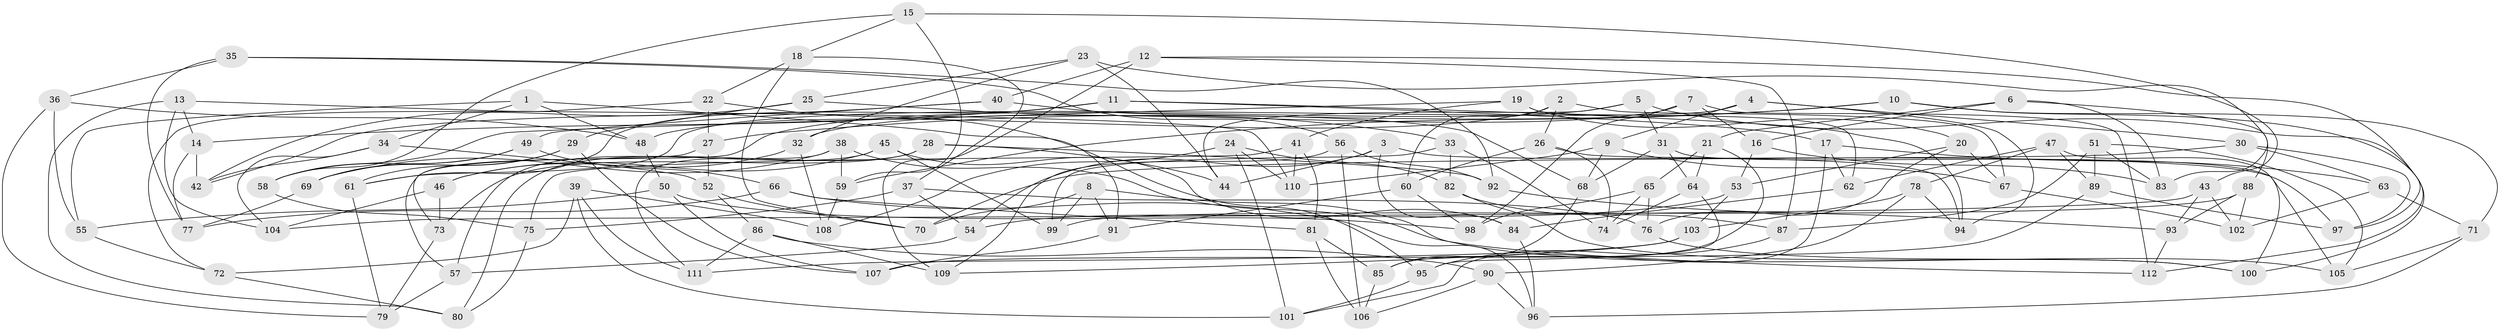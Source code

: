 // coarse degree distribution, {6: 0.1590909090909091, 8: 0.1590909090909091, 4: 0.3181818181818182, 7: 0.045454545454545456, 10: 0.045454545454545456, 9: 0.13636363636363635, 15: 0.022727272727272728, 5: 0.045454545454545456, 11: 0.022727272727272728, 3: 0.045454545454545456}
// Generated by graph-tools (version 1.1) at 2025/20/03/04/25 18:20:40]
// undirected, 112 vertices, 224 edges
graph export_dot {
graph [start="1"]
  node [color=gray90,style=filled];
  1;
  2;
  3;
  4;
  5;
  6;
  7;
  8;
  9;
  10;
  11;
  12;
  13;
  14;
  15;
  16;
  17;
  18;
  19;
  20;
  21;
  22;
  23;
  24;
  25;
  26;
  27;
  28;
  29;
  30;
  31;
  32;
  33;
  34;
  35;
  36;
  37;
  38;
  39;
  40;
  41;
  42;
  43;
  44;
  45;
  46;
  47;
  48;
  49;
  50;
  51;
  52;
  53;
  54;
  55;
  56;
  57;
  58;
  59;
  60;
  61;
  62;
  63;
  64;
  65;
  66;
  67;
  68;
  69;
  70;
  71;
  72;
  73;
  74;
  75;
  76;
  77;
  78;
  79;
  80;
  81;
  82;
  83;
  84;
  85;
  86;
  87;
  88;
  89;
  90;
  91;
  92;
  93;
  94;
  95;
  96;
  97;
  98;
  99;
  100;
  101;
  102;
  103;
  104;
  105;
  106;
  107;
  108;
  109;
  110;
  111;
  112;
  1 -- 91;
  1 -- 34;
  1 -- 48;
  1 -- 55;
  2 -- 26;
  2 -- 67;
  2 -- 48;
  2 -- 60;
  3 -- 44;
  3 -- 54;
  3 -- 84;
  3 -- 97;
  4 -- 30;
  4 -- 9;
  4 -- 61;
  4 -- 94;
  5 -- 100;
  5 -- 31;
  5 -- 44;
  5 -- 57;
  6 -- 83;
  6 -- 16;
  6 -- 21;
  6 -- 88;
  7 -- 112;
  7 -- 16;
  7 -- 98;
  7 -- 32;
  8 -- 99;
  8 -- 105;
  8 -- 91;
  8 -- 70;
  9 -- 67;
  9 -- 68;
  9 -- 110;
  10 -- 59;
  10 -- 112;
  10 -- 27;
  10 -- 71;
  11 -- 61;
  11 -- 17;
  11 -- 94;
  11 -- 14;
  12 -- 87;
  12 -- 109;
  12 -- 40;
  12 -- 97;
  13 -- 104;
  13 -- 80;
  13 -- 110;
  13 -- 14;
  14 -- 77;
  14 -- 42;
  15 -- 18;
  15 -- 58;
  15 -- 43;
  15 -- 59;
  16 -- 83;
  16 -- 53;
  17 -- 101;
  17 -- 62;
  17 -- 63;
  18 -- 70;
  18 -- 37;
  18 -- 22;
  19 -- 62;
  19 -- 58;
  19 -- 41;
  19 -- 20;
  20 -- 67;
  20 -- 53;
  20 -- 76;
  21 -- 85;
  21 -- 64;
  21 -- 65;
  22 -- 27;
  22 -- 72;
  22 -- 95;
  23 -- 44;
  23 -- 83;
  23 -- 32;
  23 -- 25;
  24 -- 101;
  24 -- 108;
  24 -- 82;
  24 -- 110;
  25 -- 42;
  25 -- 33;
  25 -- 29;
  26 -- 74;
  26 -- 60;
  26 -- 94;
  27 -- 52;
  27 -- 73;
  28 -- 73;
  28 -- 92;
  28 -- 80;
  28 -- 44;
  29 -- 69;
  29 -- 61;
  29 -- 107;
  30 -- 70;
  30 -- 63;
  30 -- 97;
  31 -- 64;
  31 -- 105;
  31 -- 68;
  32 -- 46;
  32 -- 108;
  33 -- 74;
  33 -- 82;
  33 -- 99;
  34 -- 42;
  34 -- 104;
  34 -- 52;
  35 -- 92;
  35 -- 77;
  35 -- 56;
  35 -- 36;
  36 -- 55;
  36 -- 79;
  36 -- 48;
  37 -- 54;
  37 -- 76;
  37 -- 75;
  38 -- 112;
  38 -- 111;
  38 -- 59;
  38 -- 69;
  39 -- 111;
  39 -- 72;
  39 -- 108;
  39 -- 101;
  40 -- 68;
  40 -- 42;
  40 -- 49;
  41 -- 81;
  41 -- 110;
  41 -- 75;
  43 -- 93;
  43 -- 104;
  43 -- 102;
  45 -- 99;
  45 -- 84;
  45 -- 57;
  45 -- 46;
  46 -- 73;
  46 -- 104;
  47 -- 89;
  47 -- 100;
  47 -- 78;
  47 -- 62;
  48 -- 50;
  49 -- 58;
  49 -- 66;
  49 -- 69;
  50 -- 107;
  50 -- 55;
  50 -- 98;
  51 -- 105;
  51 -- 89;
  51 -- 87;
  51 -- 83;
  52 -- 86;
  52 -- 70;
  53 -- 103;
  53 -- 54;
  54 -- 57;
  55 -- 72;
  56 -- 109;
  56 -- 106;
  56 -- 92;
  57 -- 79;
  58 -- 75;
  59 -- 108;
  60 -- 91;
  60 -- 98;
  61 -- 79;
  62 -- 84;
  63 -- 102;
  63 -- 71;
  64 -- 95;
  64 -- 74;
  65 -- 76;
  65 -- 74;
  65 -- 98;
  66 -- 81;
  66 -- 77;
  66 -- 96;
  67 -- 102;
  68 -- 85;
  69 -- 77;
  71 -- 96;
  71 -- 105;
  72 -- 80;
  73 -- 79;
  75 -- 80;
  76 -- 100;
  78 -- 103;
  78 -- 90;
  78 -- 94;
  81 -- 106;
  81 -- 85;
  82 -- 87;
  82 -- 100;
  84 -- 96;
  85 -- 106;
  86 -- 111;
  86 -- 90;
  86 -- 109;
  87 -- 95;
  88 -- 99;
  88 -- 93;
  88 -- 102;
  89 -- 97;
  89 -- 107;
  90 -- 106;
  90 -- 96;
  91 -- 107;
  92 -- 93;
  93 -- 112;
  95 -- 101;
  103 -- 109;
  103 -- 111;
}
